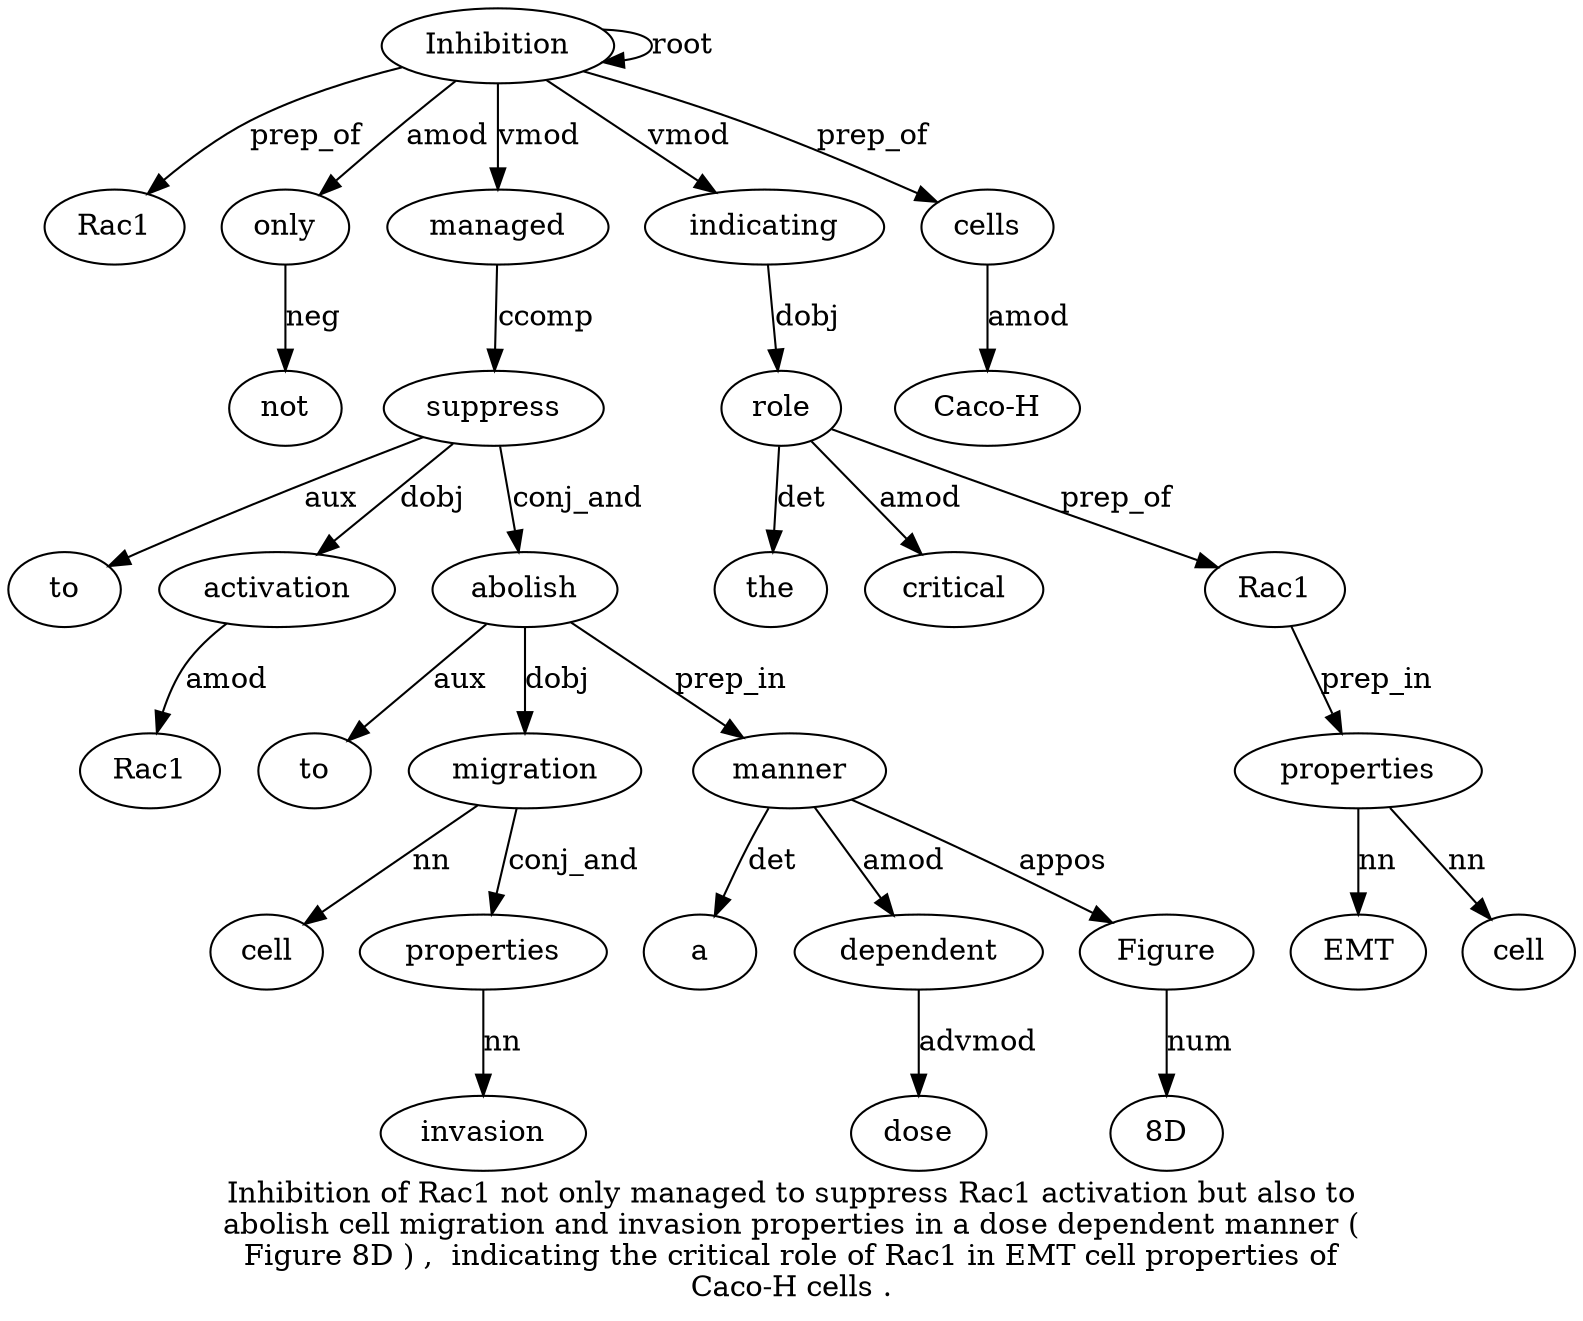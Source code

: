 digraph "Inhibition of Rac1 not only managed to suppress Rac1 activation but also to abolish cell migration and invasion properties in a dose dependent manner ( Figure 8D ) ,  indicating the critical role of Rac1 in EMT cell properties of Caco-H cells ." {
label="Inhibition of Rac1 not only managed to suppress Rac1 activation but also to
abolish cell migration and invasion properties in a dose dependent manner (
Figure 8D ) ,  indicating the critical role of Rac1 in EMT cell properties of
Caco-H cells .";
Inhibition1 [style=filled, fillcolor=white, label=Inhibition];
Inhibition1 -> Inhibition1  [label=root];
Rac13 [style=filled, fillcolor=white, label=Rac1];
Inhibition1 -> Rac13  [label=prep_of];
only5 [style=filled, fillcolor=white, label=only];
not4 [style=filled, fillcolor=white, label=not];
only5 -> not4  [label=neg];
Inhibition1 -> only5  [label=amod];
managed6 [style=filled, fillcolor=white, label=managed];
Inhibition1 -> managed6  [label=vmod];
suppress8 [style=filled, fillcolor=white, label=suppress];
to7 [style=filled, fillcolor=white, label=to];
suppress8 -> to7  [label=aux];
managed6 -> suppress8  [label=ccomp];
activation10 [style=filled, fillcolor=white, label=activation];
Rac19 [style=filled, fillcolor=white, label=Rac1];
activation10 -> Rac19  [label=amod];
suppress8 -> activation10  [label=dobj];
abolish14 [style=filled, fillcolor=white, label=abolish];
to13 [style=filled, fillcolor=white, label=to];
abolish14 -> to13  [label=aux];
suppress8 -> abolish14  [label=conj_and];
migration16 [style=filled, fillcolor=white, label=migration];
cell15 [style=filled, fillcolor=white, label=cell];
migration16 -> cell15  [label=nn];
abolish14 -> migration16  [label=dobj];
properties19 [style=filled, fillcolor=white, label=properties];
invasion18 [style=filled, fillcolor=white, label=invasion];
properties19 -> invasion18  [label=nn];
migration16 -> properties19  [label=conj_and];
manner24 [style=filled, fillcolor=white, label=manner];
a21 [style=filled, fillcolor=white, label=a];
manner24 -> a21  [label=det];
dependent23 [style=filled, fillcolor=white, label=dependent];
dose22 [style=filled, fillcolor=white, label=dose];
dependent23 -> dose22  [label=advmod];
manner24 -> dependent23  [label=amod];
abolish14 -> manner24  [label=prep_in];
Figure26 [style=filled, fillcolor=white, label=Figure];
manner24 -> Figure26  [label=appos];
"8D27" [style=filled, fillcolor=white, label="8D"];
Figure26 -> "8D27"  [label=num];
indicating30 [style=filled, fillcolor=white, label=indicating];
Inhibition1 -> indicating30  [label=vmod];
role33 [style=filled, fillcolor=white, label=role];
the31 [style=filled, fillcolor=white, label=the];
role33 -> the31  [label=det];
critical32 [style=filled, fillcolor=white, label=critical];
role33 -> critical32  [label=amod];
indicating30 -> role33  [label=dobj];
Rac135 [style=filled, fillcolor=white, label=Rac1];
role33 -> Rac135  [label=prep_of];
properties39 [style=filled, fillcolor=white, label=properties];
EMT37 [style=filled, fillcolor=white, label=EMT];
properties39 -> EMT37  [label=nn];
cell38 [style=filled, fillcolor=white, label=cell];
properties39 -> cell38  [label=nn];
Rac135 -> properties39  [label=prep_in];
cells42 [style=filled, fillcolor=white, label=cells];
"Caco-H41" [style=filled, fillcolor=white, label="Caco-H"];
cells42 -> "Caco-H41"  [label=amod];
Inhibition1 -> cells42  [label=prep_of];
}
